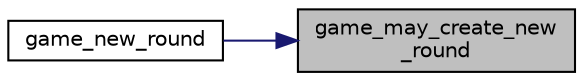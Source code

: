 digraph "game_may_create_new_round"
{
 // LATEX_PDF_SIZE
  edge [fontname="Helvetica",fontsize="10",labelfontname="Helvetica",labelfontsize="10"];
  node [fontname="Helvetica",fontsize="10",shape=record];
  rankdir="RL";
  Node1 [label="game_may_create_new\l_round",height=0.2,width=0.4,color="black", fillcolor="grey75", style="filled", fontcolor="black",tooltip="Checks if a new round may be created."];
  Node1 -> Node2 [dir="back",color="midnightblue",fontsize="10",style="solid",fontname="Helvetica"];
  Node2 [label="game_new_round",height=0.2,width=0.4,color="black", fillcolor="white", style="filled",URL="$group__game.html#gab01706a4b71bd825fc64ce7032ff115c",tooltip="Creates a new round."];
}
